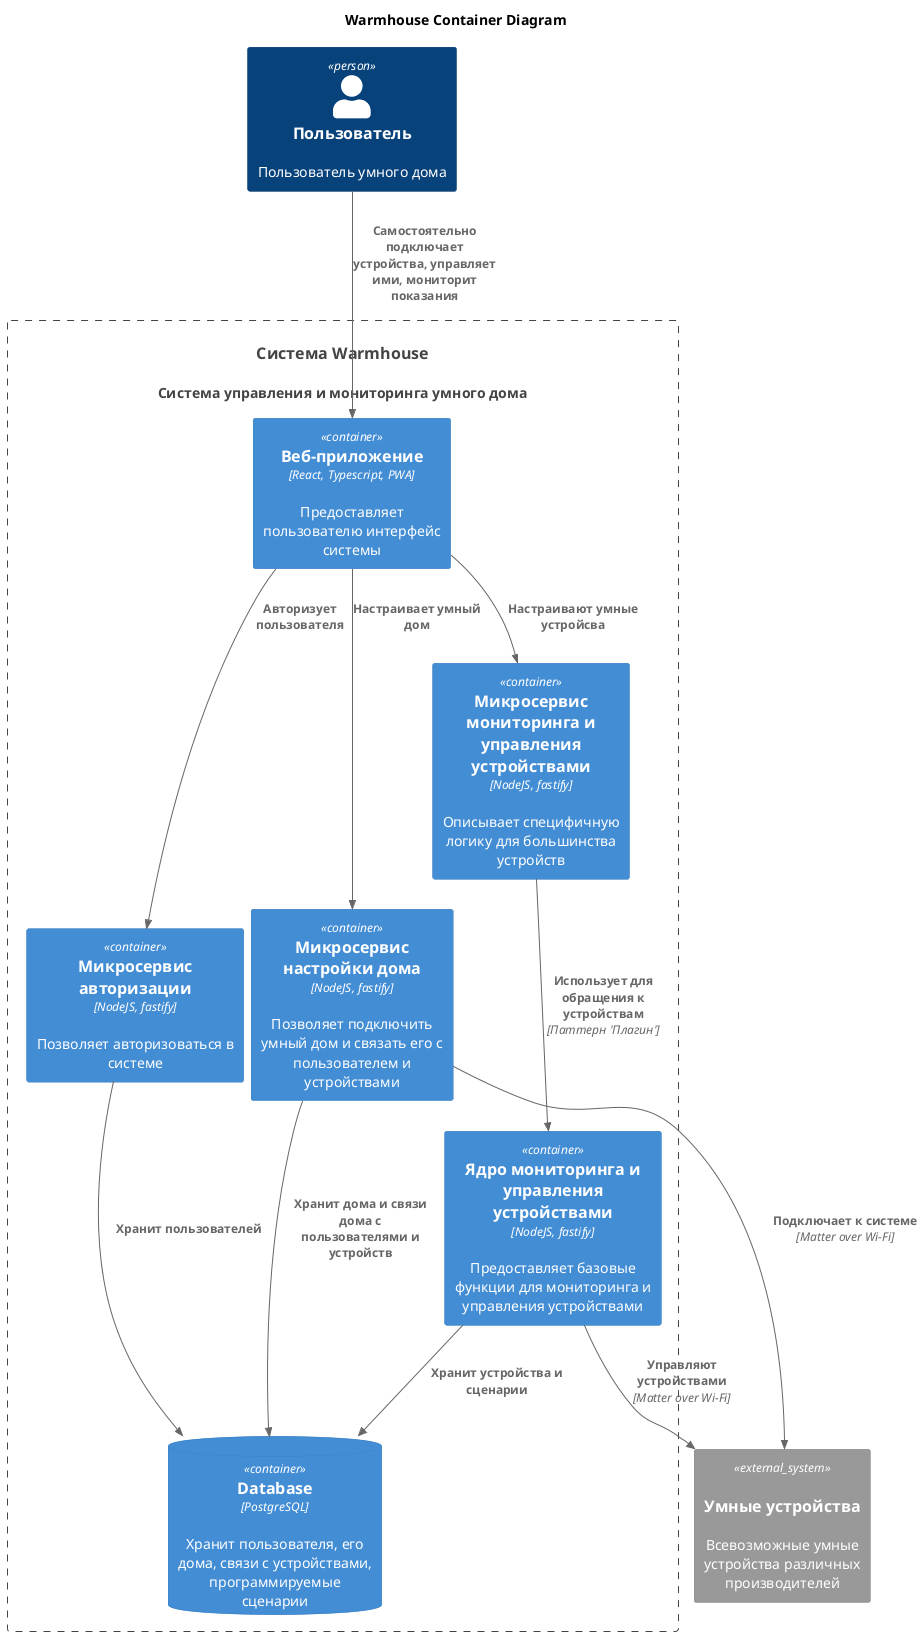 @startuml C4_container
title Warmhouse Container Diagram

top to bottom direction

!include <C4/C4_Container>

Person(User, "Пользователь", "Пользователь умного дома")

System(Warmhouse, "Система Warmhouse", "Система управления и мониторинга умного дома")

Container_Boundary(Warmhouse, "Система Warmhouse") {
    Container(WebApp, "Веб-приложение", "React, Typescript, PWA", "Предоставляет пользователю интерфейс системы")
    Container(AuthService, "Микросервис авторизации", "NodeJS, fastify", "Позволяет авторизоваться в системе")
    Container(HomeService, "Микросервис настройки дома", "NodeJS, fastify", "Позволяет подключить умный дом и связать его с пользователем и устройствами")

    Container(DevicesService, "Микросервис мониторинга и управления устройствами", "NodeJS, fastify", "Описывает специфичную логику для большинства устройств")
    Container(DevicesPackage, "Ядро мониторинга и управления устройствами", "NodeJS, fastify", "Предоставляет базовые функции для мониторинга и управления устройствами")

    ContainerDb(Database, "Database", "PostgreSQL", "Хранит пользователя, его дома, связи с устройствами, программируемые сценарии")
}

System_Ext(Devices, "Умные устройства", "Всевозможные умные устройства различных производителей", "aada")

Rel(User, WebApp, "Самостоятельно подключает устройства, управляет ими, мониторит показания")
Rel(WebApp, AuthService, "Авторизует пользователя")
Rel(WebApp, HomeService, "Настраивает умный дом")
Rel(WebApp, DevicesService, "Настраивают умные устройсва")

Rel(AuthService, Database, "Хранит пользователей")
Rel(HomeService, Database, "Хранит дома и связи дома с пользователями и устройств")

Rel(HomeService, Devices, "Подключает к системе", "Matter over Wi-Fi")

Rel(DevicesService, DevicesPackage, "Использует для обращения к устройствам", "Паттерн 'Плагин'")
Rel(DevicesPackage, Devices, "Управляют устройствами", "Matter over Wi-Fi")
Rel(DevicesPackage, Database, "Хранит устройства и сценарии")

@enduml
